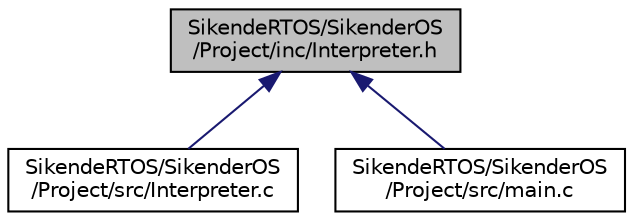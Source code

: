 digraph "SikendeRTOS/SikenderOS/Project/inc/Interpreter.h"
{
 // LATEX_PDF_SIZE
  edge [fontname="Helvetica",fontsize="10",labelfontname="Helvetica",labelfontsize="10"];
  node [fontname="Helvetica",fontsize="10",shape=record];
  Node1 [label="SikendeRTOS/SikenderOS\l/Project/inc/Interpreter.h",height=0.2,width=0.4,color="black", fillcolor="grey75", style="filled", fontcolor="black",tooltip="Runs on TM4C123 Command line interface."];
  Node1 -> Node2 [dir="back",color="midnightblue",fontsize="10",style="solid",fontname="Helvetica"];
  Node2 [label="SikendeRTOS/SikenderOS\l/Project/src/Interpreter.c",height=0.2,width=0.4,color="black", fillcolor="white", style="filled",URL="$_interpreter_8c.html",tooltip="Runs on TM4C123 UART Command Line Interface."];
  Node1 -> Node3 [dir="back",color="midnightblue",fontsize="10",style="solid",fontname="Helvetica"];
  Node3 [label="SikendeRTOS/SikenderOS\l/Project/src/main.c",height=0.2,width=0.4,color="black", fillcolor="white", style="filled",URL="$main_8c.html",tooltip="Example program using SikendeRTOS features."];
}
